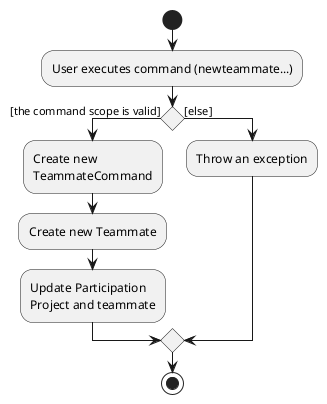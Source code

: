 @startuml
start
:User executes command (newteammate...);

'Since the beta syntax does not support placing the condition outside the
'diamond we place it as the true branch instead.

if () then ([the command scope is valid])
    :Create new
    TeammateCommand;
    :Create new Teammate;
    :Update Participation
    Project and teammate;

else ([else])
    :Throw an exception;
endif
stop
@enduml
